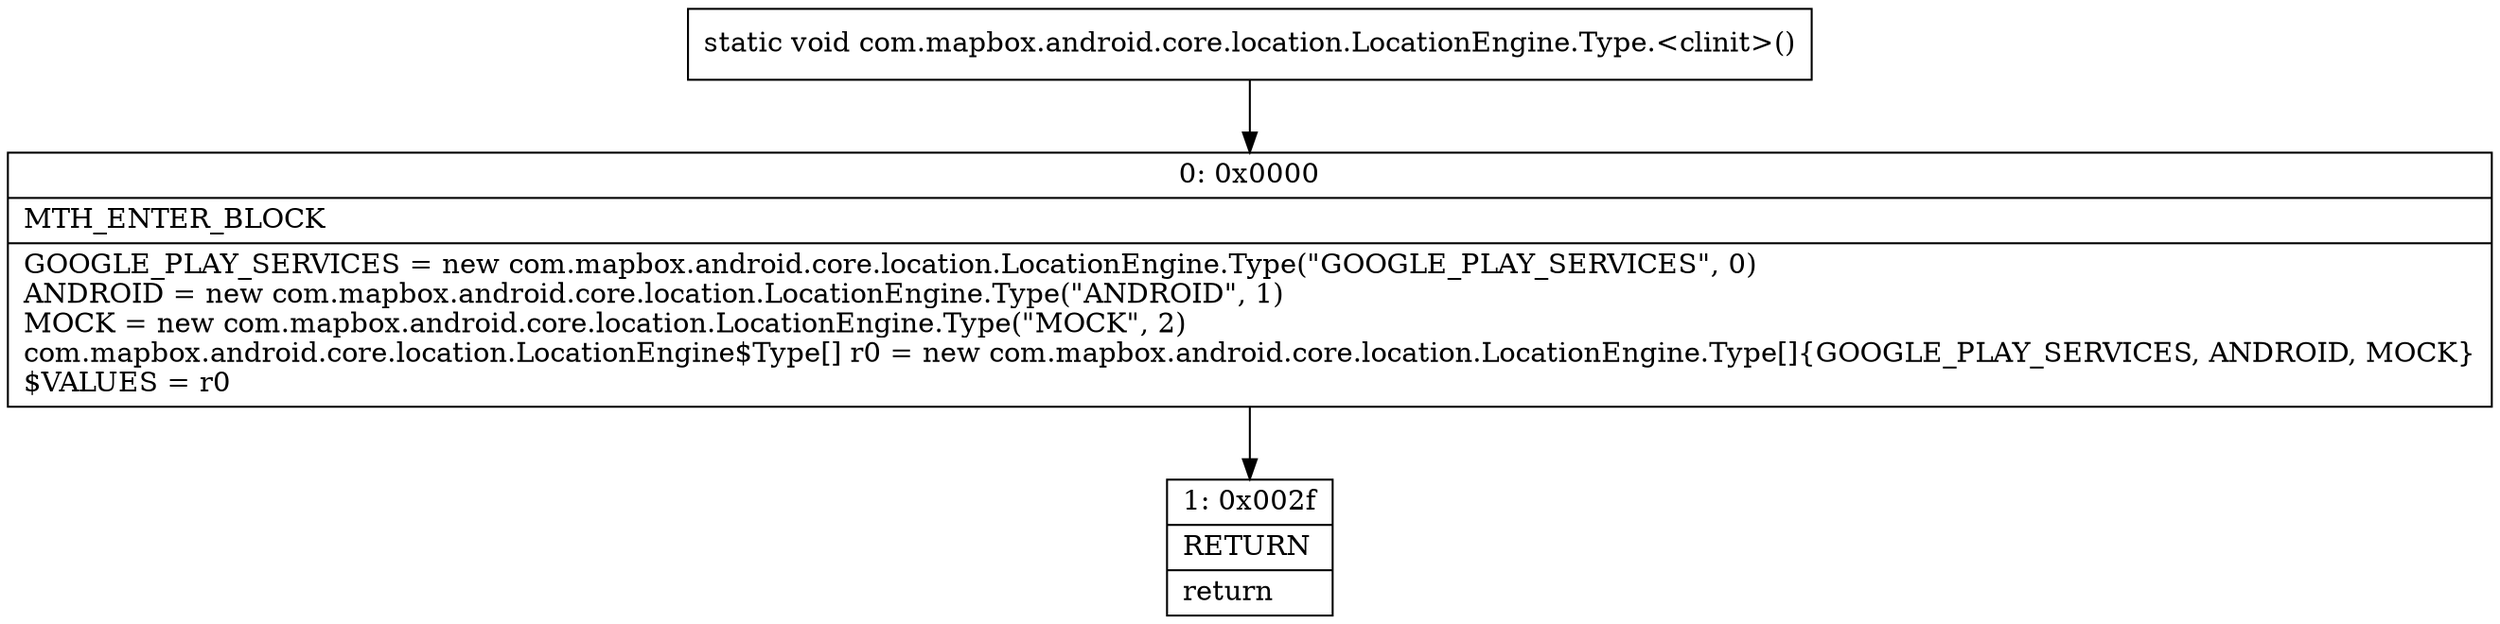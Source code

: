 digraph "CFG forcom.mapbox.android.core.location.LocationEngine.Type.\<clinit\>()V" {
Node_0 [shape=record,label="{0\:\ 0x0000|MTH_ENTER_BLOCK\l|GOOGLE_PLAY_SERVICES = new com.mapbox.android.core.location.LocationEngine.Type(\"GOOGLE_PLAY_SERVICES\", 0)\lANDROID = new com.mapbox.android.core.location.LocationEngine.Type(\"ANDROID\", 1)\lMOCK = new com.mapbox.android.core.location.LocationEngine.Type(\"MOCK\", 2)\lcom.mapbox.android.core.location.LocationEngine$Type[] r0 = new com.mapbox.android.core.location.LocationEngine.Type[]\{GOOGLE_PLAY_SERVICES, ANDROID, MOCK\}\l$VALUES = r0\l}"];
Node_1 [shape=record,label="{1\:\ 0x002f|RETURN\l|return\l}"];
MethodNode[shape=record,label="{static void com.mapbox.android.core.location.LocationEngine.Type.\<clinit\>() }"];
MethodNode -> Node_0;
Node_0 -> Node_1;
}


